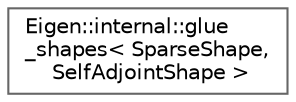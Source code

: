 digraph "类继承关系图"
{
 // LATEX_PDF_SIZE
  bgcolor="transparent";
  edge [fontname=Helvetica,fontsize=10,labelfontname=Helvetica,labelfontsize=10];
  node [fontname=Helvetica,fontsize=10,shape=box,height=0.2,width=0.4];
  rankdir="LR";
  Node0 [id="Node000000",label="Eigen::internal::glue\l_shapes\< SparseShape,\l SelfAdjointShape \>",height=0.2,width=0.4,color="grey40", fillcolor="white", style="filled",URL="$struct_eigen_1_1internal_1_1glue__shapes_3_01_sparse_shape_00_01_self_adjoint_shape_01_4.html",tooltip=" "];
}
